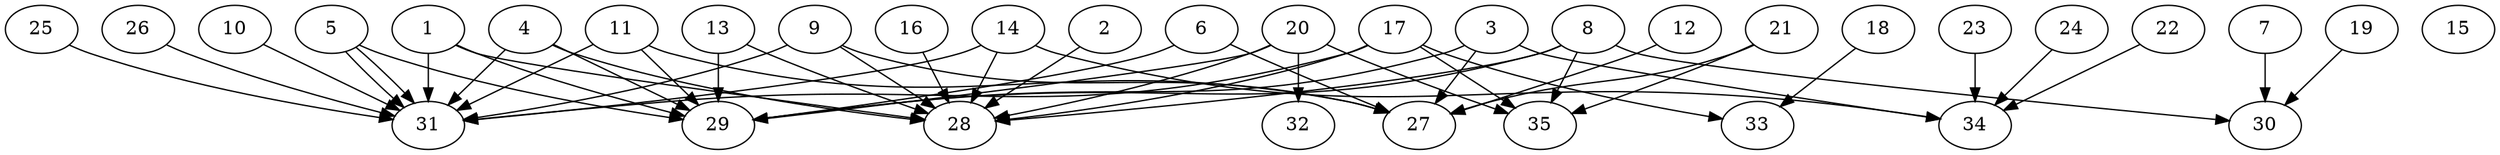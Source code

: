 // DAG automatically generated by daggen at Thu Oct  3 14:05:37 2019
// ./daggen --dot -n 35 --ccr 0.4 --fat 0.9 --regular 0.9 --density 0.5 --mindata 5242880 --maxdata 52428800 
digraph G {
  1 [size="32153600", alpha="0.07", expect_size="12861440"] 
  1 -> 28 [size ="12861440"]
  1 -> 29 [size ="12861440"]
  1 -> 31 [size ="12861440"]
  2 [size="26923520", alpha="0.10", expect_size="10769408"] 
  2 -> 28 [size ="10769408"]
  3 [size="32404480", alpha="0.09", expect_size="12961792"] 
  3 -> 27 [size ="12961792"]
  3 -> 29 [size ="12961792"]
  3 -> 34 [size ="12961792"]
  4 [size="31244800", alpha="0.06", expect_size="12497920"] 
  4 -> 28 [size ="12497920"]
  4 -> 29 [size ="12497920"]
  4 -> 31 [size ="12497920"]
  5 [size="25530880", alpha="0.09", expect_size="10212352"] 
  5 -> 29 [size ="10212352"]
  5 -> 31 [size ="10212352"]
  5 -> 31 [size ="10212352"]
  6 [size="15362560", alpha="0.15", expect_size="6145024"] 
  6 -> 27 [size ="6145024"]
  6 -> 29 [size ="6145024"]
  7 [size="105556480", alpha="0.06", expect_size="42222592"] 
  7 -> 30 [size ="42222592"]
  8 [size="26767360", alpha="0.09", expect_size="10706944"] 
  8 -> 28 [size ="10706944"]
  8 -> 29 [size ="10706944"]
  8 -> 30 [size ="10706944"]
  8 -> 35 [size ="10706944"]
  9 [size="124254720", alpha="0.03", expect_size="49701888"] 
  9 -> 27 [size ="49701888"]
  9 -> 28 [size ="49701888"]
  9 -> 31 [size ="49701888"]
  10 [size="18096640", alpha="0.01", expect_size="7238656"] 
  10 -> 31 [size ="7238656"]
  11 [size="52423680", alpha="0.16", expect_size="20969472"] 
  11 -> 27 [size ="20969472"]
  11 -> 29 [size ="20969472"]
  11 -> 31 [size ="20969472"]
  12 [size="94694400", alpha="0.08", expect_size="37877760"] 
  12 -> 27 [size ="37877760"]
  13 [size="33313280", alpha="0.20", expect_size="13325312"] 
  13 -> 28 [size ="13325312"]
  13 -> 29 [size ="13325312"]
  14 [size="84802560", alpha="0.08", expect_size="33921024"] 
  14 -> 28 [size ="33921024"]
  14 -> 31 [size ="33921024"]
  14 -> 34 [size ="33921024"]
  15 [size="118686720", alpha="0.20", expect_size="47474688"] 
  16 [size="53434880", alpha="0.20", expect_size="21373952"] 
  16 -> 28 [size ="21373952"]
  17 [size="21934080", alpha="0.06", expect_size="8773632"] 
  17 -> 28 [size ="8773632"]
  17 -> 31 [size ="8773632"]
  17 -> 33 [size ="8773632"]
  17 -> 35 [size ="8773632"]
  18 [size="57093120", alpha="0.11", expect_size="22837248"] 
  18 -> 33 [size ="22837248"]
  19 [size="107773440", alpha="0.18", expect_size="43109376"] 
  19 -> 30 [size ="43109376"]
  20 [size="122844160", alpha="0.06", expect_size="49137664"] 
  20 -> 28 [size ="49137664"]
  20 -> 29 [size ="49137664"]
  20 -> 32 [size ="49137664"]
  20 -> 35 [size ="49137664"]
  21 [size="128115200", alpha="0.17", expect_size="51246080"] 
  21 -> 27 [size ="51246080"]
  21 -> 35 [size ="51246080"]
  22 [size="107299840", alpha="0.10", expect_size="42919936"] 
  22 -> 34 [size ="42919936"]
  23 [size="36282880", alpha="0.06", expect_size="14513152"] 
  23 -> 34 [size ="14513152"]
  24 [size="34035200", alpha="0.06", expect_size="13614080"] 
  24 -> 34 [size ="13614080"]
  25 [size="78563840", alpha="0.08", expect_size="31425536"] 
  25 -> 31 [size ="31425536"]
  26 [size="76853760", alpha="0.10", expect_size="30741504"] 
  26 -> 31 [size ="30741504"]
  27 [size="75056640", alpha="0.07", expect_size="30022656"] 
  28 [size="108782080", alpha="0.08", expect_size="43512832"] 
  29 [size="55242240", alpha="0.06", expect_size="22096896"] 
  30 [size="43018240", alpha="0.06", expect_size="17207296"] 
  31 [size="76116480", alpha="0.13", expect_size="30446592"] 
  32 [size="55621120", alpha="0.13", expect_size="22248448"] 
  33 [size="113310720", alpha="0.17", expect_size="45324288"] 
  34 [size="32555520", alpha="0.13", expect_size="13022208"] 
  35 [size="67427840", alpha="0.06", expect_size="26971136"] 
}
